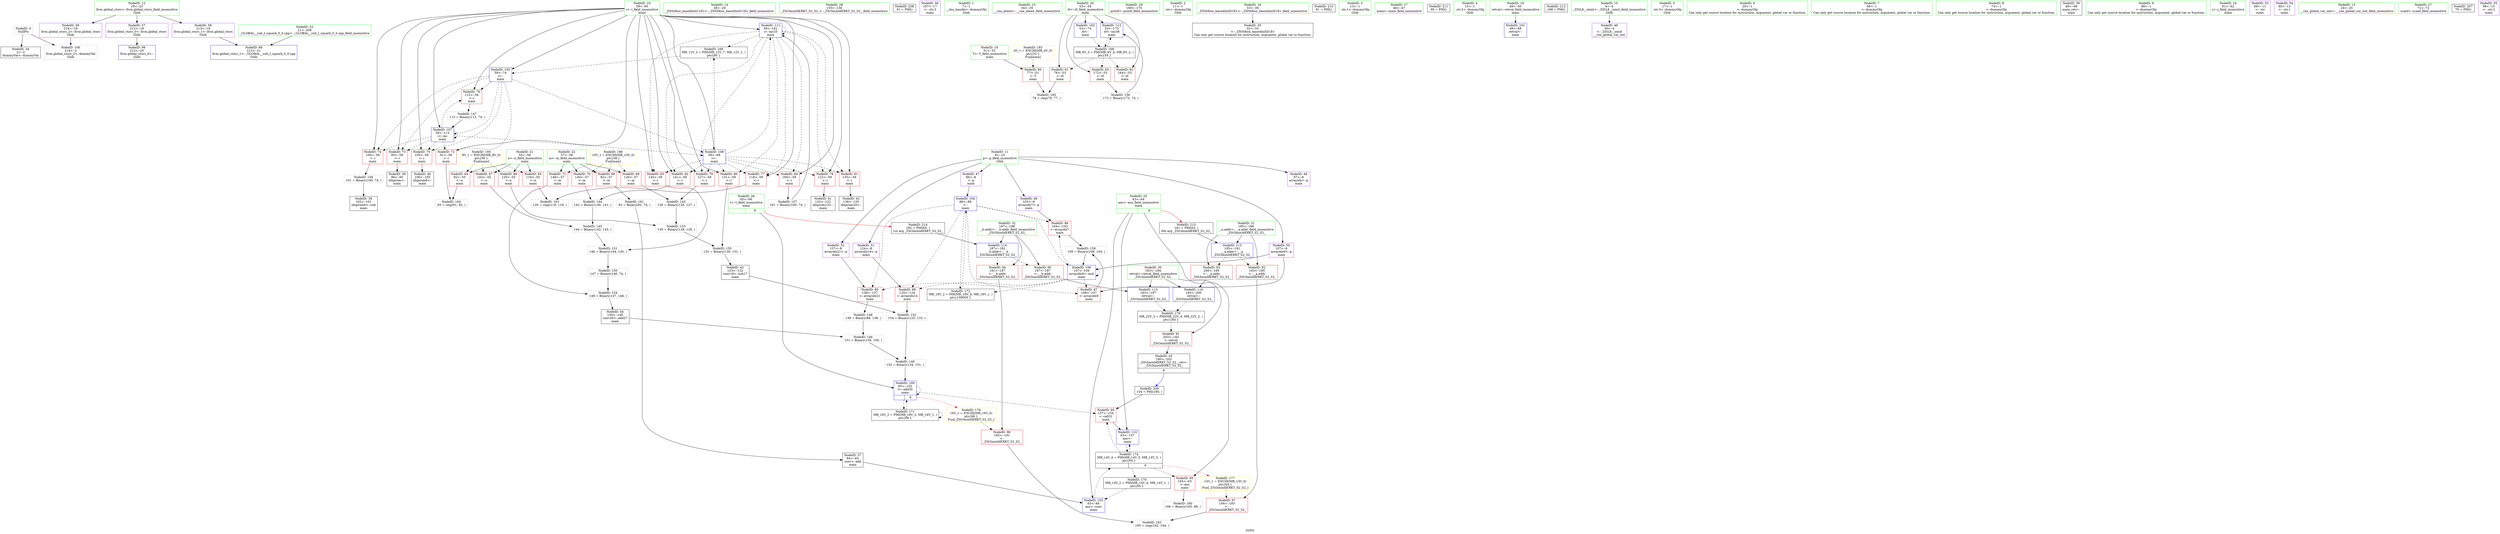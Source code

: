 digraph "SVFG" {
	label="SVFG";

	Node0x55a3873d0140 [shape=record,color=grey,label="{NodeID: 0\nNullPtr}"];
	Node0x55a3873d0140 -> Node0x55a3873e6ab0[style=solid];
	Node0x55a3873d0140 -> Node0x55a3873e7a10[style=solid];
	Node0x55a3873e7740 [shape=record,color=red,label="{NodeID: 97\n194\<--193\n\<--\n_ZSt3minIdERKT_S2_S2_\n}"];
	Node0x55a3873e7740 -> Node0x55a3873f0490[style=solid];
	Node0x55a3873e58f0 [shape=record,color=green,label="{NodeID: 14\n28\<--29\n_ZNSt8ios_base4InitC1Ev\<--_ZNSt8ios_base4InitC1Ev_field_insensitive\n}"];
	Node0x55a3873e8330 [shape=record,color=blue,label="{NodeID: 111\n59\<--161\ni\<--inc33\nmain\n}"];
	Node0x55a3873e8330 -> Node0x55a3873e9eb0[style=dashed];
	Node0x55a3873e8330 -> Node0x55a3873e9f80[style=dashed];
	Node0x55a3873e8330 -> Node0x55a3873ea050[style=dashed];
	Node0x55a3873e8330 -> Node0x55a3873ea120[style=dashed];
	Node0x55a3873e8330 -> Node0x55a3873ea1f0[style=dashed];
	Node0x55a3873e8330 -> Node0x55a3873ea2c0[style=dashed];
	Node0x55a3873e8330 -> Node0x55a3873ea390[style=dashed];
	Node0x55a3873e8330 -> Node0x55a3873ea460[style=dashed];
	Node0x55a3873e8330 -> Node0x55a3873e8330[style=dashed];
	Node0x55a3873e8330 -> Node0x55a3873f7430[style=dashed];
	Node0x55a3873e6540 [shape=record,color=green,label="{NodeID: 28\n155\<--156\n_ZSt3minIdERKT_S2_S2_\<--_ZSt3minIdERKT_S2_S2__field_insensitive\n}"];
	Node0x55a387404d20 [shape=record,color=black,label="{NodeID: 208\n31 = PHI()\n}"];
	Node0x55a3873e7190 [shape=record,color=black,label="{NodeID: 42\n133\<--132\nconv18\<--sub17\nmain\n}"];
	Node0x55a3873e7190 -> Node0x55a3873ef590[style=solid];
	Node0x55a3873e8d10 [shape=record,color=purple,label="{NodeID: 56\n167\<--17\n\<--.str.3\nmain\n}"];
	Node0x55a3873ef710 [shape=record,color=grey,label="{NodeID: 153\n130 = Binary(128, 129, )\n}"];
	Node0x55a3873ef710 -> Node0x55a3873efa10[style=solid];
	Node0x55a3873e9900 [shape=record,color=red,label="{NodeID: 70\n140\<--57\n\<--m\nmain\n}"];
	Node0x55a3873e9900 -> Node0x55a3873ee990[style=solid];
	Node0x55a3873ea460 [shape=record,color=red,label="{NodeID: 84\n160\<--59\n\<--i\nmain\n}"];
	Node0x55a3873ea460 -> Node0x55a3873efd10[style=solid];
	Node0x55a3873d05b0 [shape=record,color=green,label="{NodeID: 1\n7\<--1\n__dso_handle\<--dummyObj\nGlob }"];
	Node0x55a3873e7810 [shape=record,color=blue,label="{NodeID: 98\n212\<--20\nllvm.global_ctors_0\<--\nGlob }"];
	Node0x55a3873e59f0 [shape=record,color=green,label="{NodeID: 15\n34\<--35\n__cxa_atexit\<--__cxa_atexit_field_insensitive\n}"];
	Node0x55a3873e8400 [shape=record,color=blue,label="{NodeID: 112\n53\<--173\ni0\<--inc38\nmain\n}"];
	Node0x55a3873e8400 -> Node0x55a3873f6f30[style=dashed];
	Node0x55a3873e6640 [shape=record,color=green,label="{NodeID: 29\n169\<--170\nprintf\<--printf_field_insensitive\n}"];
	Node0x55a387404e20 [shape=record,color=black,label="{NodeID: 209\n154 = PHI(180, )\n}"];
	Node0x55a387404e20 -> Node0x55a3873ea940[style=solid];
	Node0x55a3873e7260 [shape=record,color=black,label="{NodeID: 43\n136\<--135\nidxprom20\<--\nmain\n}"];
	Node0x55a3873e8de0 [shape=record,color=purple,label="{NodeID: 57\n212\<--19\nllvm.global_ctors_0\<--llvm.global_ctors\nGlob }"];
	Node0x55a3873e8de0 -> Node0x55a3873e7810[style=solid];
	Node0x55a3873ef890 [shape=record,color=grey,label="{NodeID: 154\n149 = Binary(147, 148, )\n}"];
	Node0x55a3873ef890 -> Node0x55a3873e7330[style=solid];
	Node0x55a3873e99d0 [shape=record,color=red,label="{NodeID: 71\n148\<--57\n\<--m\nmain\n}"];
	Node0x55a3873e99d0 -> Node0x55a3873ef890[style=solid];
	Node0x55a3873f6f30 [shape=record,color=black,label="{NodeID: 168\nMR_6V_3 = PHI(MR_6V_4, MR_6V_2, )\npts\{54 \}\n}"];
	Node0x55a3873f6f30 -> Node0x55a3873e91b0[style=dashed];
	Node0x55a3873f6f30 -> Node0x55a3873e9280[style=dashed];
	Node0x55a3873f6f30 -> Node0x55a3873e9350[style=dashed];
	Node0x55a3873f6f30 -> Node0x55a3873e8400[style=dashed];
	Node0x55a3873ea530 [shape=record,color=red,label="{NodeID: 85\n165\<--63\n\<--ans\nmain\n}"];
	Node0x55a3873ea530 -> Node0x55a3873f0190[style=solid];
	Node0x55a3873d01d0 [shape=record,color=green,label="{NodeID: 2\n11\<--1\n.str\<--dummyObj\nGlob }"];
	Node0x55a3873e7910 [shape=record,color=blue,label="{NodeID: 99\n213\<--21\nllvm.global_ctors_1\<--_GLOBAL__sub_I_squark_0_0.cpp\nGlob }"];
	Node0x55a3873e5af0 [shape=record,color=green,label="{NodeID: 16\n33\<--39\n_ZNSt8ios_base4InitD1Ev\<--_ZNSt8ios_base4InitD1Ev_field_insensitive\n}"];
	Node0x55a3873e5af0 -> Node0x55a3873e6bb0[style=solid];
	Node0x55a3873e84d0 [shape=record,color=blue,label="{NodeID: 113\n185\<--181\n__a.addr\<--__a\n_ZSt3minIdERKT_S2_S2_\n}"];
	Node0x55a3873e84d0 -> Node0x55a3873eaae0[style=dashed];
	Node0x55a3873e84d0 -> Node0x55a3873eabb0[style=dashed];
	Node0x55a3873e6740 [shape=record,color=green,label="{NodeID: 30\n183\<--184\nretval\<--retval_field_insensitive\n_ZSt3minIdERKT_S2_S2_\n}"];
	Node0x55a3873e6740 -> Node0x55a3873eaa10[style=solid];
	Node0x55a3873e6740 -> Node0x55a3873ece40[style=solid];
	Node0x55a3873e6740 -> Node0x55a3873ecf10[style=solid];
	Node0x55a387405010 [shape=record,color=black,label="{NodeID: 210\n81 = PHI()\n}"];
	Node0x55a3873e7330 [shape=record,color=black,label="{NodeID: 44\n150\<--149\nconv28\<--add27\nmain\n}"];
	Node0x55a3873e7330 -> Node0x55a3873eec90[style=solid];
	Node0x55a3873e8ee0 [shape=record,color=purple,label="{NodeID: 58\n213\<--19\nllvm.global_ctors_1\<--llvm.global_ctors\nGlob }"];
	Node0x55a3873e8ee0 -> Node0x55a3873e7910[style=solid];
	Node0x55a3873efa10 [shape=record,color=grey,label="{NodeID: 155\n132 = Binary(130, 131, )\n}"];
	Node0x55a3873efa10 -> Node0x55a3873e7190[style=solid];
	Node0x55a3873e9aa0 [shape=record,color=red,label="{NodeID: 72\n91\<--59\n\<--i\nmain\n}"];
	Node0x55a3873e9aa0 -> Node0x55a3873f0790[style=solid];
	Node0x55a3873f7430 [shape=record,color=black,label="{NodeID: 169\nMR_12V_2 = PHI(MR_12V_7, MR_12V_1, )\npts\{60 \}\n}"];
	Node0x55a3873f7430 -> Node0x55a3873e7e50[style=dashed];
	Node0x55a3873ea600 [shape=record,color=red,label="{NodeID: 86\n104\<--103\n\<--arrayidx7\nmain\n}"];
	Node0x55a3873ea600 -> Node0x55a3873efe90[style=solid];
	Node0x55a3873e49b0 [shape=record,color=green,label="{NodeID: 3\n13\<--1\n.str.1\<--dummyObj\nGlob }"];
	Node0x55a3873fabe0 [shape=record,color=yellow,style=double,label="{NodeID: 183\n4V_1 = ENCHI(MR_4V_0)\npts\{52 \}\nFun[main]}"];
	Node0x55a3873fabe0 -> Node0x55a3873e90e0[style=dashed];
	Node0x55a3873e7a10 [shape=record,color=blue, style = dotted,label="{NodeID: 100\n214\<--3\nllvm.global_ctors_2\<--dummyVal\nGlob }"];
	Node0x55a3873e5bf0 [shape=record,color=green,label="{NodeID: 17\n46\<--47\nmain\<--main_field_insensitive\n}"];
	Node0x55a3873e85a0 [shape=record,color=blue,label="{NodeID: 114\n187\<--182\n__b.addr\<--__b\n_ZSt3minIdERKT_S2_S2_\n}"];
	Node0x55a3873e85a0 -> Node0x55a3873eac80[style=dashed];
	Node0x55a3873e85a0 -> Node0x55a3873ead50[style=dashed];
	Node0x55a3873e6810 [shape=record,color=green,label="{NodeID: 31\n185\<--186\n__a.addr\<--__a.addr_field_insensitive\n_ZSt3minIdERKT_S2_S2_\n}"];
	Node0x55a3873e6810 -> Node0x55a3873eaae0[style=solid];
	Node0x55a3873e6810 -> Node0x55a3873eabb0[style=solid];
	Node0x55a3873e6810 -> Node0x55a3873e84d0[style=solid];
	Node0x55a387405850 [shape=record,color=black,label="{NodeID: 211\n99 = PHI()\n}"];
	Node0x55a3873e7400 [shape=record,color=black,label="{NodeID: 45\n180\<--203\n_ZSt3minIdERKT_S2_S2__ret\<--\n_ZSt3minIdERKT_S2_S2_\n|{<s0>6}}"];
	Node0x55a3873e7400:s0 -> Node0x55a387404e20[style=solid,color=blue];
	Node0x55a3873e8fe0 [shape=record,color=purple,label="{NodeID: 59\n214\<--19\nllvm.global_ctors_2\<--llvm.global_ctors\nGlob }"];
	Node0x55a3873e8fe0 -> Node0x55a3873e7a10[style=solid];
	Node0x55a3873efb90 [shape=record,color=grey,label="{NodeID: 156\n173 = Binary(172, 74, )\n}"];
	Node0x55a3873efb90 -> Node0x55a3873e8400[style=solid];
	Node0x55a3873e9b70 [shape=record,color=red,label="{NodeID: 73\n95\<--59\n\<--i\nmain\n}"];
	Node0x55a3873e9b70 -> Node0x55a3873e6e50[style=solid];
	Node0x55a3873f7930 [shape=record,color=black,label="{NodeID: 170\nMR_14V_2 = PHI(MR_14V_4, MR_14V_1, )\npts\{64 \}\n}"];
	Node0x55a3873f7930 -> Node0x55a3873e7cb0[style=dashed];
	Node0x55a3873ea6d0 [shape=record,color=red,label="{NodeID: 87\n108\<--107\n\<--arrayidx9\nmain\n}"];
	Node0x55a3873ea6d0 -> Node0x55a3873efe90[style=solid];
	Node0x55a3873e4a40 [shape=record,color=green,label="{NodeID: 4\n15\<--1\n.str.2\<--dummyObj\nGlob }"];
	Node0x55a3873e7b10 [shape=record,color=blue,label="{NodeID: 101\n49\<--68\nretval\<--\nmain\n}"];
	Node0x55a3873e5cf0 [shape=record,color=green,label="{NodeID: 18\n49\<--50\nretval\<--retval_field_insensitive\nmain\n}"];
	Node0x55a3873e5cf0 -> Node0x55a3873e7b10[style=solid];
	Node0x55a3873ece40 [shape=record,color=blue,label="{NodeID: 115\n183\<--197\nretval\<--\n_ZSt3minIdERKT_S2_S2_\n}"];
	Node0x55a3873ece40 -> Node0x55a3873f9730[style=dashed];
	Node0x55a3873e68e0 [shape=record,color=green,label="{NodeID: 32\n187\<--188\n__b.addr\<--__b.addr_field_insensitive\n_ZSt3minIdERKT_S2_S2_\n}"];
	Node0x55a3873e68e0 -> Node0x55a3873eac80[style=solid];
	Node0x55a3873e68e0 -> Node0x55a3873ead50[style=solid];
	Node0x55a3873e68e0 -> Node0x55a3873e85a0[style=solid];
	Node0x55a387405920 [shape=record,color=black,label="{NodeID: 212\n168 = PHI()\n}"];
	Node0x55a3873e74d0 [shape=record,color=purple,label="{NodeID: 46\n30\<--4\n\<--_ZStL8__ioinit\n__cxx_global_var_init\n}"];
	Node0x55a3873ee810 [shape=record,color=grey,label="{NodeID: 143\n128 = Binary(126, 127, )\n}"];
	Node0x55a3873ee810 -> Node0x55a3873ef710[style=solid];
	Node0x55a3873e90e0 [shape=record,color=red,label="{NodeID: 60\n77\<--51\n\<--T\nmain\n}"];
	Node0x55a3873e90e0 -> Node0x55a3873f0910[style=solid];
	Node0x55a3873efd10 [shape=record,color=grey,label="{NodeID: 157\n161 = Binary(160, 74, )\n}"];
	Node0x55a3873efd10 -> Node0x55a3873e8330[style=solid];
	Node0x55a3873e9c40 [shape=record,color=red,label="{NodeID: 74\n100\<--59\n\<--i\nmain\n}"];
	Node0x55a3873e9c40 -> Node0x55a3873f0010[style=solid];
	Node0x55a3873f7e30 [shape=record,color=black,label="{NodeID: 171\nMR_16V_2 = PHI(MR_16V_3, MR_16V_1, )\npts\{66 \}\n}"];
	Node0x55a3873f7e30 -> Node0x55a3873e8190[style=dashed];
	Node0x55a3873f7e30 -> Node0x55a3873f7e30[style=dashed];
	Node0x55a3873ea7a0 [shape=record,color=red,label="{NodeID: 88\n125\<--124\n\<--arrayidx14\nmain\n}"];
	Node0x55a3873ea7a0 -> Node0x55a3873ef590[style=solid];
	Node0x55a3873e4ad0 [shape=record,color=green,label="{NodeID: 5\n17\<--1\n.str.3\<--dummyObj\nGlob }"];
	Node0x55a3873fada0 [shape=record,color=yellow,style=double,label="{NodeID: 185\n8V_1 = ENCHI(MR_8V_0)\npts\{56 \}\nFun[main]}"];
	Node0x55a3873fada0 -> Node0x55a3873e9420[style=dashed];
	Node0x55a3873fada0 -> Node0x55a3873e94f0[style=dashed];
	Node0x55a3873fada0 -> Node0x55a3873e95c0[style=dashed];
	Node0x55a3873fada0 -> Node0x55a3873e9690[style=dashed];
	Node0x55a3873e7be0 [shape=record,color=blue,label="{NodeID: 102\n53\<--74\ni0\<--\nmain\n}"];
	Node0x55a3873e7be0 -> Node0x55a3873f6f30[style=dashed];
	Node0x55a3873e5dc0 [shape=record,color=green,label="{NodeID: 19\n51\<--52\nT\<--T_field_insensitive\nmain\n}"];
	Node0x55a3873e5dc0 -> Node0x55a3873e90e0[style=solid];
	Node0x55a3873ecf10 [shape=record,color=blue,label="{NodeID: 116\n183\<--200\nretval\<--\n_ZSt3minIdERKT_S2_S2_\n}"];
	Node0x55a3873ecf10 -> Node0x55a3873f9730[style=dashed];
	Node0x55a3873e69b0 [shape=record,color=green,label="{NodeID: 33\n21\<--208\n_GLOBAL__sub_I_squark_0_0.cpp\<--_GLOBAL__sub_I_squark_0_0.cpp_field_insensitive\n}"];
	Node0x55a3873e69b0 -> Node0x55a3873e7910[style=solid];
	Node0x55a3874059f0 [shape=record,color=black,label="{NodeID: 213\n181 = PHI(63, )\n0th arg _ZSt3minIdERKT_S2_S2_ }"];
	Node0x55a3874059f0 -> Node0x55a3873e84d0[style=solid];
	Node0x55a3873e75a0 [shape=record,color=purple,label="{NodeID: 47\n86\<--8\n\<--p\nmain\n}"];
	Node0x55a3873e75a0 -> Node0x55a3873e7d80[style=solid];
	Node0x55a3873ee990 [shape=record,color=grey,label="{NodeID: 144\n142 = Binary(140, 141, )\n}"];
	Node0x55a3873ee990 -> Node0x55a3873eeb10[style=solid];
	Node0x55a3873e91b0 [shape=record,color=red,label="{NodeID: 61\n76\<--53\n\<--i0\nmain\n}"];
	Node0x55a3873e91b0 -> Node0x55a3873f0910[style=solid];
	Node0x55a3873efe90 [shape=record,color=grey,label="{NodeID: 158\n109 = Binary(108, 104, )\n}"];
	Node0x55a3873efe90 -> Node0x55a3873e7f20[style=solid];
	Node0x55a3873e9d10 [shape=record,color=red,label="{NodeID: 75\n105\<--59\n\<--i\nmain\n}"];
	Node0x55a3873e9d10 -> Node0x55a3873e6ff0[style=solid];
	Node0x55a3873f8330 [shape=record,color=black,label="{NodeID: 172\nMR_18V_2 = PHI(MR_18V_4, MR_18V_1, )\npts\{100000 \}\n}"];
	Node0x55a3873f8330 -> Node0x55a3873e7d80[style=dashed];
	Node0x55a3873ea870 [shape=record,color=red,label="{NodeID: 89\n138\<--137\n\<--arrayidx21\nmain\n}"];
	Node0x55a3873ea870 -> Node0x55a3873eef90[style=solid];
	Node0x55a3873e4b60 [shape=record,color=green,label="{NodeID: 6\n20\<--1\n\<--dummyObj\nCan only get source location for instruction, argument, global var or function.}"];
	Node0x55a3873fae80 [shape=record,color=yellow,style=double,label="{NodeID: 186\n10V_1 = ENCHI(MR_10V_0)\npts\{58 \}\nFun[main]}"];
	Node0x55a3873fae80 -> Node0x55a3873e9760[style=dashed];
	Node0x55a3873fae80 -> Node0x55a3873e9830[style=dashed];
	Node0x55a3873fae80 -> Node0x55a3873e9900[style=dashed];
	Node0x55a3873fae80 -> Node0x55a3873e99d0[style=dashed];
	Node0x55a3873e7cb0 [shape=record,color=blue,label="{NodeID: 103\n63\<--84\nans\<--conv\nmain\n}"];
	Node0x55a3873e7cb0 -> Node0x55a3873f8d30[style=dashed];
	Node0x55a3873e5e90 [shape=record,color=green,label="{NodeID: 20\n53\<--54\ni0\<--i0_field_insensitive\nmain\n}"];
	Node0x55a3873e5e90 -> Node0x55a3873e91b0[style=solid];
	Node0x55a3873e5e90 -> Node0x55a3873e9280[style=solid];
	Node0x55a3873e5e90 -> Node0x55a3873e9350[style=solid];
	Node0x55a3873e5e90 -> Node0x55a3873e7be0[style=solid];
	Node0x55a3873e5e90 -> Node0x55a3873e8400[style=solid];
	Node0x55a3873e6ab0 [shape=record,color=black,label="{NodeID: 34\n2\<--3\ndummyVal\<--dummyVal\n}"];
	Node0x55a387405b80 [shape=record,color=black,label="{NodeID: 214\n182 = PHI(65, )\n1st arg _ZSt3minIdERKT_S2_S2_ }"];
	Node0x55a387405b80 -> Node0x55a3873e85a0[style=solid];
	Node0x55a3873e8690 [shape=record,color=purple,label="{NodeID: 48\n97\<--8\narrayidx\<--p\nmain\n}"];
	Node0x55a3873eeb10 [shape=record,color=grey,label="{NodeID: 145\n144 = Binary(142, 143, )\n}"];
	Node0x55a3873eeb10 -> Node0x55a3873ef410[style=solid];
	Node0x55a3873e9280 [shape=record,color=red,label="{NodeID: 62\n164\<--53\n\<--i0\nmain\n}"];
	Node0x55a3873f0010 [shape=record,color=grey,label="{NodeID: 159\n101 = Binary(100, 74, )\n}"];
	Node0x55a3873f0010 -> Node0x55a3873e6f20[style=solid];
	Node0x55a3873e9de0 [shape=record,color=red,label="{NodeID: 76\n112\<--59\n\<--i\nmain\n}"];
	Node0x55a3873e9de0 -> Node0x55a3873eee10[style=solid];
	Node0x55a3873ea940 [shape=record,color=red,label="{NodeID: 90\n157\<--154\n\<--call31\nmain\n}"];
	Node0x55a3873ea940 -> Node0x55a3873e8260[style=solid];
	Node0x55a3873e53a0 [shape=record,color=green,label="{NodeID: 7\n68\<--1\n\<--dummyObj\nCan only get source location for instruction, argument, global var or function.}"];
	Node0x55a3873e7d80 [shape=record,color=blue,label="{NodeID: 104\n86\<--88\n\<--\nmain\n}"];
	Node0x55a3873e7d80 -> Node0x55a3873ea600[style=dashed];
	Node0x55a3873e7d80 -> Node0x55a3873ea6d0[style=dashed];
	Node0x55a3873e7d80 -> Node0x55a3873ea7a0[style=dashed];
	Node0x55a3873e7d80 -> Node0x55a3873ea870[style=dashed];
	Node0x55a3873e7d80 -> Node0x55a3873e7f20[style=dashed];
	Node0x55a3873e7d80 -> Node0x55a3873f8330[style=dashed];
	Node0x55a3873e5f60 [shape=record,color=green,label="{NodeID: 21\n55\<--56\nn\<--n_field_insensitive\nmain\n}"];
	Node0x55a3873e5f60 -> Node0x55a3873e9420[style=solid];
	Node0x55a3873e5f60 -> Node0x55a3873e94f0[style=solid];
	Node0x55a3873e5f60 -> Node0x55a3873e95c0[style=solid];
	Node0x55a3873e5f60 -> Node0x55a3873e9690[style=solid];
	Node0x55a3873e6bb0 [shape=record,color=black,label="{NodeID: 35\n32\<--33\n\<--_ZNSt8ios_base4InitD1Ev\nCan only get source location for instruction, argument, global var or function.}"];
	Node0x55a3873e8760 [shape=record,color=purple,label="{NodeID: 49\n103\<--8\narrayidx7\<--p\nmain\n}"];
	Node0x55a3873e8760 -> Node0x55a3873ea600[style=solid];
	Node0x55a3873eec90 [shape=record,color=grey,label="{NodeID: 146\n151 = Binary(139, 150, )\n}"];
	Node0x55a3873eec90 -> Node0x55a3873ef110[style=solid];
	Node0x55a3873e9350 [shape=record,color=red,label="{NodeID: 63\n172\<--53\n\<--i0\nmain\n}"];
	Node0x55a3873e9350 -> Node0x55a3873efb90[style=solid];
	Node0x55a3873f0190 [shape=record,color=grey,label="{NodeID: 160\n166 = Binary(165, 88, )\n}"];
	Node0x55a3873e9eb0 [shape=record,color=red,label="{NodeID: 77\n118\<--59\n\<--i\nmain\n}"];
	Node0x55a3873e9eb0 -> Node0x55a3873f0610[style=solid];
	Node0x55a3873f8d30 [shape=record,color=black,label="{NodeID: 174\nMR_14V_4 = PHI(MR_14V_5, MR_14V_3, )\npts\{64 \}\n|{|<s4>6}}"];
	Node0x55a3873f8d30 -> Node0x55a3873ea530[style=dashed];
	Node0x55a3873f8d30 -> Node0x55a3873ea940[style=dashed];
	Node0x55a3873f8d30 -> Node0x55a3873e8260[style=dashed];
	Node0x55a3873f8d30 -> Node0x55a3873f7930[style=dashed];
	Node0x55a3873f8d30:s4 -> Node0x55a3873f9c30[style=dashed,color=red];
	Node0x55a3873eaa10 [shape=record,color=red,label="{NodeID: 91\n203\<--183\n\<--retval\n_ZSt3minIdERKT_S2_S2_\n}"];
	Node0x55a3873eaa10 -> Node0x55a3873e7400[style=solid];
	Node0x55a3873e5430 [shape=record,color=green,label="{NodeID: 8\n74\<--1\n\<--dummyObj\nCan only get source location for instruction, argument, global var or function.}"];
	Node0x55a3873e7e50 [shape=record,color=blue,label="{NodeID: 105\n59\<--74\ni\<--\nmain\n}"];
	Node0x55a3873e7e50 -> Node0x55a3873e9aa0[style=dashed];
	Node0x55a3873e7e50 -> Node0x55a3873e9b70[style=dashed];
	Node0x55a3873e7e50 -> Node0x55a3873e9c40[style=dashed];
	Node0x55a3873e7e50 -> Node0x55a3873e9d10[style=dashed];
	Node0x55a3873e7e50 -> Node0x55a3873e9de0[style=dashed];
	Node0x55a3873e7e50 -> Node0x55a3873e7ff0[style=dashed];
	Node0x55a3873e7e50 -> Node0x55a3873e80c0[style=dashed];
	Node0x55a3873e6030 [shape=record,color=green,label="{NodeID: 22\n57\<--58\nm\<--m_field_insensitive\nmain\n}"];
	Node0x55a3873e6030 -> Node0x55a3873e9760[style=solid];
	Node0x55a3873e6030 -> Node0x55a3873e9830[style=solid];
	Node0x55a3873e6030 -> Node0x55a3873e9900[style=solid];
	Node0x55a3873e6030 -> Node0x55a3873e99d0[style=solid];
	Node0x55a3873e6cb0 [shape=record,color=black,label="{NodeID: 36\n48\<--68\nmain_ret\<--\nmain\n}"];
	Node0x55a3873e8830 [shape=record,color=purple,label="{NodeID: 50\n107\<--8\narrayidx9\<--p\nmain\n}"];
	Node0x55a3873e8830 -> Node0x55a3873ea6d0[style=solid];
	Node0x55a3873e8830 -> Node0x55a3873e7f20[style=solid];
	Node0x55a3873eee10 [shape=record,color=grey,label="{NodeID: 147\n113 = Binary(112, 74, )\n}"];
	Node0x55a3873eee10 -> Node0x55a3873e7ff0[style=solid];
	Node0x55a3873e9420 [shape=record,color=red,label="{NodeID: 64\n92\<--55\n\<--n\nmain\n}"];
	Node0x55a3873e9420 -> Node0x55a3873f0790[style=solid];
	Node0x55a3873f0310 [shape=record,color=grey,label="{NodeID: 161\n83 = Binary(82, 74, )\n}"];
	Node0x55a3873f0310 -> Node0x55a3873e6d80[style=solid];
	Node0x55a3873e9f80 [shape=record,color=red,label="{NodeID: 78\n122\<--59\n\<--i\nmain\n}"];
	Node0x55a3873e9f80 -> Node0x55a3873e70c0[style=solid];
	Node0x55a3873eaae0 [shape=record,color=red,label="{NodeID: 92\n193\<--185\n\<--__a.addr\n_ZSt3minIdERKT_S2_S2_\n}"];
	Node0x55a3873eaae0 -> Node0x55a3873e7740[style=solid];
	Node0x55a3873e54c0 [shape=record,color=green,label="{NodeID: 9\n88\<--1\n\<--dummyObj\nCan only get source location for instruction, argument, global var or function.}"];
	Node0x55a3873e7f20 [shape=record,color=blue,label="{NodeID: 106\n107\<--109\narrayidx9\<--mul\nmain\n}"];
	Node0x55a3873e7f20 -> Node0x55a3873ea600[style=dashed];
	Node0x55a3873e7f20 -> Node0x55a3873ea6d0[style=dashed];
	Node0x55a3873e7f20 -> Node0x55a3873ea7a0[style=dashed];
	Node0x55a3873e7f20 -> Node0x55a3873ea870[style=dashed];
	Node0x55a3873e7f20 -> Node0x55a3873e7f20[style=dashed];
	Node0x55a3873e7f20 -> Node0x55a3873f8330[style=dashed];
	Node0x55a3873e6100 [shape=record,color=green,label="{NodeID: 23\n59\<--60\ni\<--i_field_insensitive\nmain\n}"];
	Node0x55a3873e6100 -> Node0x55a3873e9aa0[style=solid];
	Node0x55a3873e6100 -> Node0x55a3873e9b70[style=solid];
	Node0x55a3873e6100 -> Node0x55a3873e9c40[style=solid];
	Node0x55a3873e6100 -> Node0x55a3873e9d10[style=solid];
	Node0x55a3873e6100 -> Node0x55a3873e9de0[style=solid];
	Node0x55a3873e6100 -> Node0x55a3873e9eb0[style=solid];
	Node0x55a3873e6100 -> Node0x55a3873e9f80[style=solid];
	Node0x55a3873e6100 -> Node0x55a3873ea050[style=solid];
	Node0x55a3873e6100 -> Node0x55a3873ea120[style=solid];
	Node0x55a3873e6100 -> Node0x55a3873ea1f0[style=solid];
	Node0x55a3873e6100 -> Node0x55a3873ea2c0[style=solid];
	Node0x55a3873e6100 -> Node0x55a3873ea390[style=solid];
	Node0x55a3873e6100 -> Node0x55a3873ea460[style=solid];
	Node0x55a3873e6100 -> Node0x55a3873e7e50[style=solid];
	Node0x55a3873e6100 -> Node0x55a3873e7ff0[style=solid];
	Node0x55a3873e6100 -> Node0x55a3873e80c0[style=solid];
	Node0x55a3873e6100 -> Node0x55a3873e8330[style=solid];
	Node0x55a3873e6d80 [shape=record,color=black,label="{NodeID: 37\n84\<--83\nconv\<--add\nmain\n}"];
	Node0x55a3873e6d80 -> Node0x55a3873e7cb0[style=solid];
	Node0x55a3873e8900 [shape=record,color=purple,label="{NodeID: 51\n124\<--8\narrayidx14\<--p\nmain\n}"];
	Node0x55a3873e8900 -> Node0x55a3873ea7a0[style=solid];
	Node0x55a3873eef90 [shape=record,color=grey,label="{NodeID: 148\n139 = Binary(88, 138, )\n}"];
	Node0x55a3873eef90 -> Node0x55a3873eec90[style=solid];
	Node0x55a3873e94f0 [shape=record,color=red,label="{NodeID: 65\n119\<--55\n\<--n\nmain\n}"];
	Node0x55a3873e94f0 -> Node0x55a3873f0610[style=solid];
	Node0x55a3873f0490 [shape=record,color=grey,label="{NodeID: 162\n195 = cmp(192, 194, )\n}"];
	Node0x55a3873ea050 [shape=record,color=red,label="{NodeID: 79\n127\<--59\n\<--i\nmain\n}"];
	Node0x55a3873ea050 -> Node0x55a3873ee810[style=solid];
	Node0x55a3873f9730 [shape=record,color=black,label="{NodeID: 176\nMR_22V_3 = PHI(MR_22V_4, MR_22V_2, )\npts\{184 \}\n}"];
	Node0x55a3873f9730 -> Node0x55a3873eaa10[style=dashed];
	Node0x55a3873eabb0 [shape=record,color=red,label="{NodeID: 93\n200\<--185\n\<--__a.addr\n_ZSt3minIdERKT_S2_S2_\n}"];
	Node0x55a3873eabb0 -> Node0x55a3873ecf10[style=solid];
	Node0x55a3873e5550 [shape=record,color=green,label="{NodeID: 10\n4\<--6\n_ZStL8__ioinit\<--_ZStL8__ioinit_field_insensitive\nGlob }"];
	Node0x55a3873e5550 -> Node0x55a3873e74d0[style=solid];
	Node0x55a3873e7ff0 [shape=record,color=blue,label="{NodeID: 107\n59\<--113\ni\<--inc\nmain\n}"];
	Node0x55a3873e7ff0 -> Node0x55a3873e9aa0[style=dashed];
	Node0x55a3873e7ff0 -> Node0x55a3873e9b70[style=dashed];
	Node0x55a3873e7ff0 -> Node0x55a3873e9c40[style=dashed];
	Node0x55a3873e7ff0 -> Node0x55a3873e9d10[style=dashed];
	Node0x55a3873e7ff0 -> Node0x55a3873e9de0[style=dashed];
	Node0x55a3873e7ff0 -> Node0x55a3873e7ff0[style=dashed];
	Node0x55a3873e7ff0 -> Node0x55a3873e80c0[style=dashed];
	Node0x55a3873e61d0 [shape=record,color=green,label="{NodeID: 24\n61\<--62\nj\<--j_field_insensitive\nmain\n}"];
	Node0x55a3873e6e50 [shape=record,color=black,label="{NodeID: 38\n96\<--95\nidxprom\<--\nmain\n}"];
	Node0x55a3873e89d0 [shape=record,color=purple,label="{NodeID: 52\n137\<--8\narrayidx21\<--p\nmain\n}"];
	Node0x55a3873e89d0 -> Node0x55a3873ea870[style=solid];
	Node0x55a3873ef110 [shape=record,color=grey,label="{NodeID: 149\n152 = Binary(134, 151, )\n}"];
	Node0x55a3873ef110 -> Node0x55a3873e8190[style=solid];
	Node0x55a3873e95c0 [shape=record,color=red,label="{NodeID: 66\n129\<--55\n\<--n\nmain\n}"];
	Node0x55a3873e95c0 -> Node0x55a3873ef710[style=solid];
	Node0x55a3873f0610 [shape=record,color=grey,label="{NodeID: 163\n120 = cmp(118, 119, )\n}"];
	Node0x55a3873ea120 [shape=record,color=red,label="{NodeID: 80\n131\<--59\n\<--i\nmain\n}"];
	Node0x55a3873ea120 -> Node0x55a3873efa10[style=solid];
	Node0x55a3873f9c30 [shape=record,color=yellow,style=double,label="{NodeID: 177\n14V_1 = ENCHI(MR_14V_0)\npts\{64 \}\nFun[_ZSt3minIdERKT_S2_S2_]}"];
	Node0x55a3873f9c30 -> Node0x55a3873e7740[style=dashed];
	Node0x55a3873eac80 [shape=record,color=red,label="{NodeID: 94\n191\<--187\n\<--__b.addr\n_ZSt3minIdERKT_S2_S2_\n}"];
	Node0x55a3873eac80 -> Node0x55a3873e7670[style=solid];
	Node0x55a3873e5620 [shape=record,color=green,label="{NodeID: 11\n8\<--10\np\<--p_field_insensitive\nGlob }"];
	Node0x55a3873e5620 -> Node0x55a3873e75a0[style=solid];
	Node0x55a3873e5620 -> Node0x55a3873e8690[style=solid];
	Node0x55a3873e5620 -> Node0x55a3873e8760[style=solid];
	Node0x55a3873e5620 -> Node0x55a3873e8830[style=solid];
	Node0x55a3873e5620 -> Node0x55a3873e8900[style=solid];
	Node0x55a3873e5620 -> Node0x55a3873e89d0[style=solid];
	Node0x55a3873e80c0 [shape=record,color=blue,label="{NodeID: 108\n59\<--68\ni\<--\nmain\n}"];
	Node0x55a3873e80c0 -> Node0x55a3873e9eb0[style=dashed];
	Node0x55a3873e80c0 -> Node0x55a3873e9f80[style=dashed];
	Node0x55a3873e80c0 -> Node0x55a3873ea050[style=dashed];
	Node0x55a3873e80c0 -> Node0x55a3873ea120[style=dashed];
	Node0x55a3873e80c0 -> Node0x55a3873ea1f0[style=dashed];
	Node0x55a3873e80c0 -> Node0x55a3873ea2c0[style=dashed];
	Node0x55a3873e80c0 -> Node0x55a3873ea390[style=dashed];
	Node0x55a3873e80c0 -> Node0x55a3873ea460[style=dashed];
	Node0x55a3873e80c0 -> Node0x55a3873e8330[style=dashed];
	Node0x55a3873e80c0 -> Node0x55a3873f7430[style=dashed];
	Node0x55a3873e62a0 [shape=record,color=green,label="{NodeID: 25\n63\<--64\nans\<--ans_field_insensitive\nmain\n|{|<s3>6}}"];
	Node0x55a3873e62a0 -> Node0x55a3873ea530[style=solid];
	Node0x55a3873e62a0 -> Node0x55a3873e7cb0[style=solid];
	Node0x55a3873e62a0 -> Node0x55a3873e8260[style=solid];
	Node0x55a3873e62a0:s3 -> Node0x55a3874059f0[style=solid,color=red];
	Node0x55a3873e6f20 [shape=record,color=black,label="{NodeID: 39\n102\<--101\nidxprom6\<--sub\nmain\n}"];
	Node0x55a3873e8aa0 [shape=record,color=purple,label="{NodeID: 53\n69\<--11\n\<--.str\nmain\n}"];
	Node0x55a3873ef290 [shape=record,color=grey,label="{NodeID: 150\n147 = Binary(146, 74, )\n}"];
	Node0x55a3873ef290 -> Node0x55a3873ef890[style=solid];
	Node0x55a3873e9690 [shape=record,color=red,label="{NodeID: 67\n143\<--55\n\<--n\nmain\n}"];
	Node0x55a3873e9690 -> Node0x55a3873eeb10[style=solid];
	Node0x55a3873f0790 [shape=record,color=grey,label="{NodeID: 164\n93 = cmp(91, 92, )\n}"];
	Node0x55a3873ea1f0 [shape=record,color=red,label="{NodeID: 81\n135\<--59\n\<--i\nmain\n}"];
	Node0x55a3873ea1f0 -> Node0x55a3873e7260[style=solid];
	Node0x55a3873fa750 [shape=record,color=yellow,style=double,label="{NodeID: 178\n16V_1 = ENCHI(MR_16V_0)\npts\{66 \}\nFun[_ZSt3minIdERKT_S2_S2_]}"];
	Node0x55a3873fa750 -> Node0x55a3873e7670[style=dashed];
	Node0x55a3873ead50 [shape=record,color=red,label="{NodeID: 95\n197\<--187\n\<--__b.addr\n_ZSt3minIdERKT_S2_S2_\n}"];
	Node0x55a3873ead50 -> Node0x55a3873ece40[style=solid];
	Node0x55a3873e56f0 [shape=record,color=green,label="{NodeID: 12\n19\<--23\nllvm.global_ctors\<--llvm.global_ctors_field_insensitive\nGlob }"];
	Node0x55a3873e56f0 -> Node0x55a3873e8de0[style=solid];
	Node0x55a3873e56f0 -> Node0x55a3873e8ee0[style=solid];
	Node0x55a3873e56f0 -> Node0x55a3873e8fe0[style=solid];
	Node0x55a3873e8190 [shape=record,color=blue,label="{NodeID: 109\n65\<--152\nt\<--add30\nmain\n|{|<s3>6}}"];
	Node0x55a3873e8190 -> Node0x55a3873ea940[style=dashed];
	Node0x55a3873e8190 -> Node0x55a3873e8190[style=dashed];
	Node0x55a3873e8190 -> Node0x55a3873f7e30[style=dashed];
	Node0x55a3873e8190:s3 -> Node0x55a3873fa750[style=dashed,color=red];
	Node0x55a3873e6370 [shape=record,color=green,label="{NodeID: 26\n65\<--66\nt\<--t_field_insensitive\nmain\n|{|<s1>6}}"];
	Node0x55a3873e6370 -> Node0x55a3873e8190[style=solid];
	Node0x55a3873e6370:s1 -> Node0x55a387405b80[style=solid,color=red];
	Node0x55a3873e6ff0 [shape=record,color=black,label="{NodeID: 40\n106\<--105\nidxprom8\<--\nmain\n}"];
	Node0x55a3873e8b70 [shape=record,color=purple,label="{NodeID: 54\n80\<--13\n\<--.str.1\nmain\n}"];
	Node0x55a3873ef410 [shape=record,color=grey,label="{NodeID: 151\n146 = Binary(144, 145, )\n}"];
	Node0x55a3873ef410 -> Node0x55a3873ef290[style=solid];
	Node0x55a3873e9760 [shape=record,color=red,label="{NodeID: 68\n82\<--57\n\<--m\nmain\n}"];
	Node0x55a3873e9760 -> Node0x55a3873f0310[style=solid];
	Node0x55a3873f0910 [shape=record,color=grey,label="{NodeID: 165\n78 = cmp(76, 77, )\n}"];
	Node0x55a3873ea2c0 [shape=record,color=red,label="{NodeID: 82\n141\<--59\n\<--i\nmain\n}"];
	Node0x55a3873ea2c0 -> Node0x55a3873ee990[style=solid];
	Node0x55a3873e7670 [shape=record,color=red,label="{NodeID: 96\n192\<--191\n\<--\n_ZSt3minIdERKT_S2_S2_\n}"];
	Node0x55a3873e7670 -> Node0x55a3873f0490[style=solid];
	Node0x55a3873e57f0 [shape=record,color=green,label="{NodeID: 13\n24\<--25\n__cxx_global_var_init\<--__cxx_global_var_init_field_insensitive\n}"];
	Node0x55a3873e8260 [shape=record,color=blue,label="{NodeID: 110\n63\<--157\nans\<--\nmain\n}"];
	Node0x55a3873e8260 -> Node0x55a3873f8d30[style=dashed];
	Node0x55a3873e6440 [shape=record,color=green,label="{NodeID: 27\n71\<--72\nscanf\<--scanf_field_insensitive\n}"];
	Node0x55a3871ed2a0 [shape=record,color=black,label="{NodeID: 207\n70 = PHI()\n}"];
	Node0x55a3873e70c0 [shape=record,color=black,label="{NodeID: 41\n123\<--122\nidxprom13\<--\nmain\n}"];
	Node0x55a3873e8c40 [shape=record,color=purple,label="{NodeID: 55\n98\<--15\n\<--.str.2\nmain\n}"];
	Node0x55a3873ef590 [shape=record,color=grey,label="{NodeID: 152\n134 = Binary(125, 133, )\n}"];
	Node0x55a3873ef590 -> Node0x55a3873ef110[style=solid];
	Node0x55a3873e9830 [shape=record,color=red,label="{NodeID: 69\n126\<--57\n\<--m\nmain\n}"];
	Node0x55a3873e9830 -> Node0x55a3873ee810[style=solid];
	Node0x55a3873ea390 [shape=record,color=red,label="{NodeID: 83\n145\<--59\n\<--i\nmain\n}"];
	Node0x55a3873ea390 -> Node0x55a3873ef410[style=solid];
}
